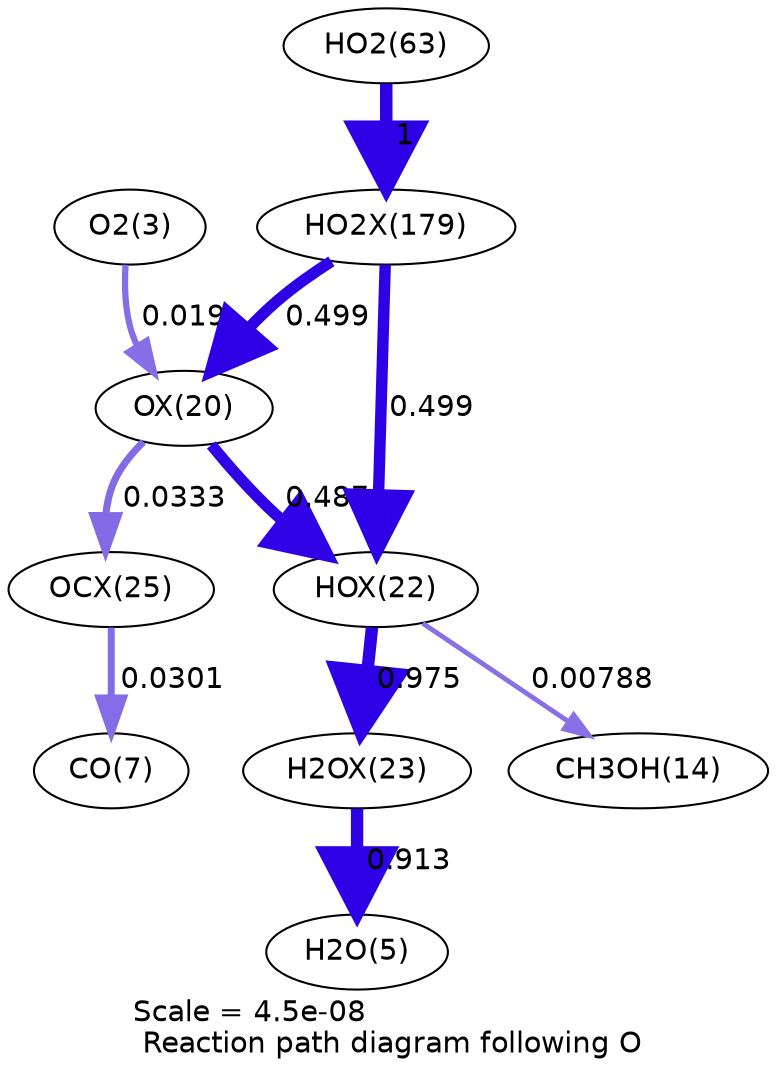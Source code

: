 digraph reaction_paths {
center=1;
s5 -> s39[fontname="Helvetica", penwidth=3.01, arrowsize=1.5, color="0.7, 0.519, 0.9"
, label=" 0.019"];
s39 -> s41[fontname="Helvetica", penwidth=5.46, arrowsize=2.73, color="0.7, 0.987, 0.9"
, label=" 0.487"];
s39 -> s44[fontname="Helvetica", penwidth=3.43, arrowsize=1.72, color="0.7, 0.533, 0.9"
, label=" 0.0333"];
s60 -> s39[fontname="Helvetica", penwidth=5.48, arrowsize=2.74, color="0.7, 0.999, 0.9"
, label=" 0.499"];
s41 -> s16[fontname="Helvetica", penwidth=2.34, arrowsize=1.17, color="0.7, 0.508, 0.9"
, label=" 0.00788"];
s41 -> s42[fontname="Helvetica", penwidth=5.98, arrowsize=2.99, color="0.7, 1.47, 0.9"
, label=" 0.975"];
s60 -> s41[fontname="Helvetica", penwidth=5.48, arrowsize=2.74, color="0.7, 0.999, 0.9"
, label=" 0.499"];
s42 -> s7[fontname="Helvetica", penwidth=5.93, arrowsize=2.97, color="0.7, 1.41, 0.9"
, label=" 0.913"];
s44 -> s9[fontname="Helvetica", penwidth=3.35, arrowsize=1.68, color="0.7, 0.53, 0.9"
, label=" 0.0301"];
s26 -> s60[fontname="Helvetica", penwidth=6, arrowsize=3, color="0.7, 1.5, 0.9"
, label=" 1"];
s5 [ fontname="Helvetica", label="O2(3)"];
s7 [ fontname="Helvetica", label="H2O(5)"];
s9 [ fontname="Helvetica", label="CO(7)"];
s16 [ fontname="Helvetica", label="CH3OH(14)"];
s26 [ fontname="Helvetica", label="HO2(63)"];
s39 [ fontname="Helvetica", label="OX(20)"];
s41 [ fontname="Helvetica", label="HOX(22)"];
s42 [ fontname="Helvetica", label="H2OX(23)"];
s44 [ fontname="Helvetica", label="OCX(25)"];
s60 [ fontname="Helvetica", label="HO2X(179)"];
 label = "Scale = 4.5e-08\l Reaction path diagram following O";
 fontname = "Helvetica";
}
